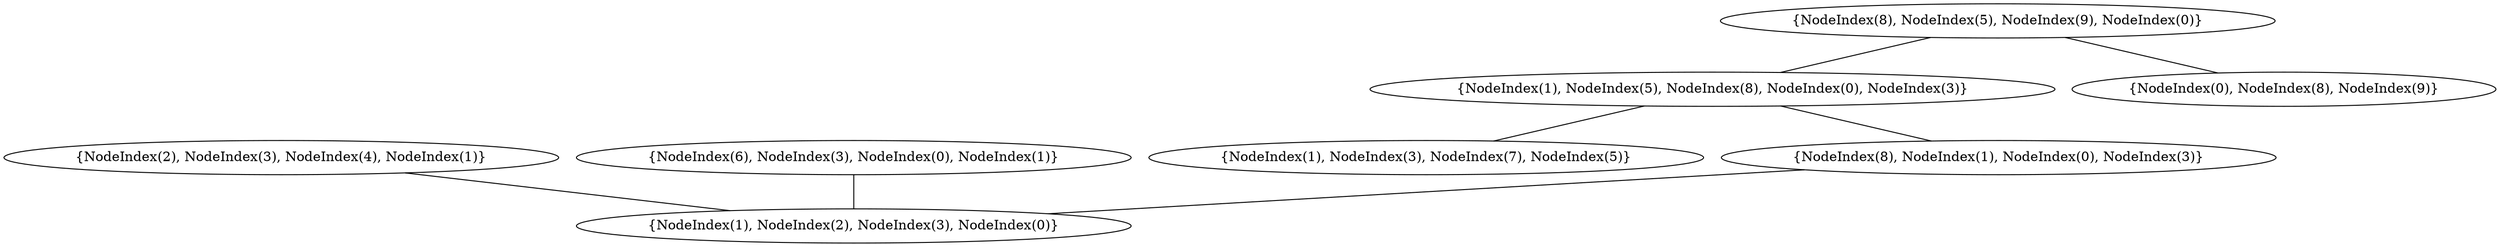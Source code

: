 graph {
    0 [ label = "{NodeIndex(1), NodeIndex(2), NodeIndex(3), NodeIndex(0)}" ]
    1 [ label = "{NodeIndex(2), NodeIndex(3), NodeIndex(4), NodeIndex(1)}" ]
    2 [ label = "{NodeIndex(6), NodeIndex(3), NodeIndex(0), NodeIndex(1)}" ]
    3 [ label = "{NodeIndex(1), NodeIndex(3), NodeIndex(7), NodeIndex(5)}" ]
    4 [ label = "{NodeIndex(8), NodeIndex(1), NodeIndex(0), NodeIndex(3)}" ]
    5 [ label = "{NodeIndex(1), NodeIndex(5), NodeIndex(8), NodeIndex(0), NodeIndex(3)}" ]
    6 [ label = "{NodeIndex(0), NodeIndex(8), NodeIndex(9)}" ]
    7 [ label = "{NodeIndex(8), NodeIndex(5), NodeIndex(9), NodeIndex(0)}" ]
    1 -- 0 [ ]
    5 -- 4 [ ]
    2 -- 0 [ ]
    7 -- 5 [ ]
    7 -- 6 [ ]
    4 -- 0 [ ]
    5 -- 3 [ ]
}
